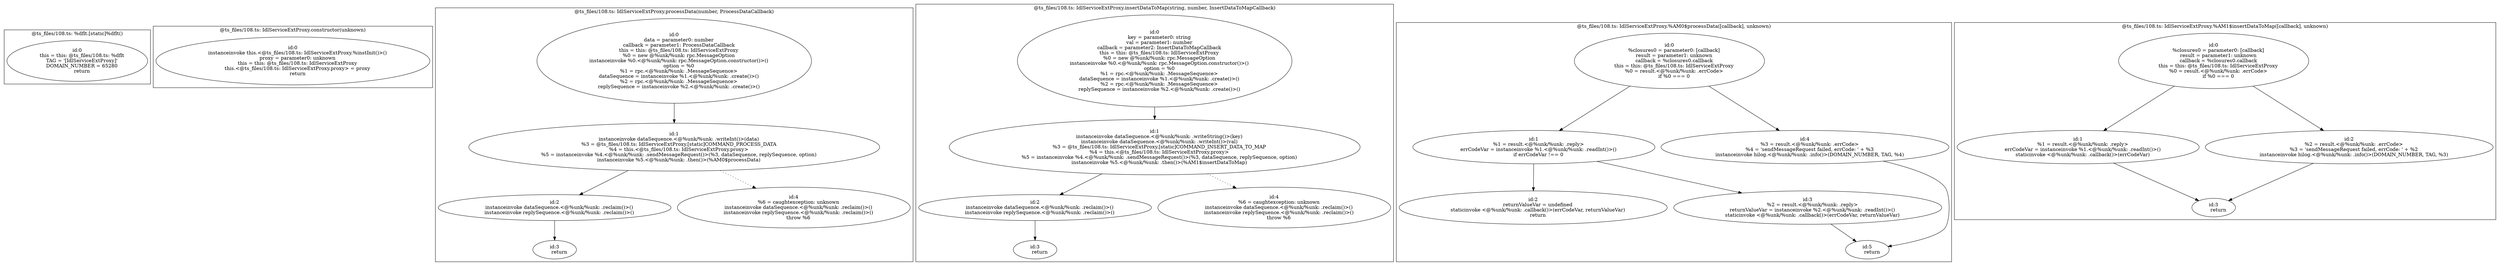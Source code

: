 digraph "108.ts" {
subgraph "cluster_@ts_files/108.ts: %dflt.[static]%dflt()" {
  label="@ts_files/108.ts: %dflt.[static]%dflt()";
  Node33730 [label="id:0
      this = this: @ts_files/108.ts: %dflt
      TAG = '[IdlServiceExtProxy]'
      DOMAIN_NUMBER = 65280
      return"];
}
subgraph "cluster_@ts_files/108.ts: IdlServiceExtProxy.constructor(unknown)" {
  label="@ts_files/108.ts: IdlServiceExtProxy.constructor(unknown)";
  Node54740 [label="id:0
      instanceinvoke this.<@ts_files/108.ts: IdlServiceExtProxy.%instInit()>()
      proxy = parameter0: unknown
      this = this: @ts_files/108.ts: IdlServiceExtProxy
      this.<@ts_files/108.ts: IdlServiceExtProxy.proxy> = proxy
      return"];
}
subgraph "cluster_@ts_files/108.ts: IdlServiceExtProxy.processData(number, ProcessDataCallback)" {
  label="@ts_files/108.ts: IdlServiceExtProxy.processData(number, ProcessDataCallback)";
  Node72320 [label="id:0
      data = parameter0: number
      callback = parameter1: ProcessDataCallback
      this = this: @ts_files/108.ts: IdlServiceExtProxy
      %0 = new @%unk/%unk: rpc.MessageOption
      instanceinvoke %0.<@%unk/%unk: rpc.MessageOption.constructor()>()
      option = %0
      %1 = rpc.<@%unk/%unk: .MessageSequence>
      dataSequence = instanceinvoke %1.<@%unk/%unk: .create()>()
      %2 = rpc.<@%unk/%unk: .MessageSequence>
      replySequence = instanceinvoke %2.<@%unk/%unk: .create()>()"];
  Node72321 [label="id:1
      instanceinvoke dataSequence.<@%unk/%unk: .writeInt()>(data)
      %3 = @ts_files/108.ts: IdlServiceExtProxy.[static]COMMAND_PROCESS_DATA
      %4 = this.<@ts_files/108.ts: IdlServiceExtProxy.proxy>
      %5 = instanceinvoke %4.<@%unk/%unk: .sendMessageRequest()>(%3, dataSequence, replySequence, option)
      instanceinvoke %5.<@%unk/%unk: .then()>(%AM0$processData)"];
  Node72322 [label="id:2
      instanceinvoke dataSequence.<@%unk/%unk: .reclaim()>()
      instanceinvoke replySequence.<@%unk/%unk: .reclaim()>()"];
  Node72323 [label="id:3
      return"];
  Node72324 [label="id:4
      %6 = caughtexception: unknown
      instanceinvoke dataSequence.<@%unk/%unk: .reclaim()>()
      instanceinvoke replySequence.<@%unk/%unk: .reclaim()>()
      throw %6"];
  Node72320 -> Node72321;
  Node72321 -> Node72322;
  Node72321 -> Node72324[style="dotted"];
  Node72322 -> Node72323;
}
subgraph "cluster_@ts_files/108.ts: IdlServiceExtProxy.insertDataToMap(string, number, InsertDataToMapCallback)" {
  label="@ts_files/108.ts: IdlServiceExtProxy.insertDataToMap(string, number, InsertDataToMapCallback)";
  Node87210 [label="id:0
      key = parameter0: string
      val = parameter1: number
      callback = parameter2: InsertDataToMapCallback
      this = this: @ts_files/108.ts: IdlServiceExtProxy
      %0 = new @%unk/%unk: rpc.MessageOption
      instanceinvoke %0.<@%unk/%unk: rpc.MessageOption.constructor()>()
      option = %0
      %1 = rpc.<@%unk/%unk: .MessageSequence>
      dataSequence = instanceinvoke %1.<@%unk/%unk: .create()>()
      %2 = rpc.<@%unk/%unk: .MessageSequence>
      replySequence = instanceinvoke %2.<@%unk/%unk: .create()>()"];
  Node87211 [label="id:1
      instanceinvoke dataSequence.<@%unk/%unk: .writeString()>(key)
      instanceinvoke dataSequence.<@%unk/%unk: .writeInt()>(val)
      %3 = @ts_files/108.ts: IdlServiceExtProxy.[static]COMMAND_INSERT_DATA_TO_MAP
      %4 = this.<@ts_files/108.ts: IdlServiceExtProxy.proxy>
      %5 = instanceinvoke %4.<@%unk/%unk: .sendMessageRequest()>(%3, dataSequence, replySequence, option)
      instanceinvoke %5.<@%unk/%unk: .then()>(%AM1$insertDataToMap)"];
  Node87212 [label="id:2
      instanceinvoke dataSequence.<@%unk/%unk: .reclaim()>()
      instanceinvoke replySequence.<@%unk/%unk: .reclaim()>()"];
  Node87213 [label="id:3
      return"];
  Node87214 [label="id:4
      %6 = caughtexception: unknown
      instanceinvoke dataSequence.<@%unk/%unk: .reclaim()>()
      instanceinvoke replySequence.<@%unk/%unk: .reclaim()>()
      throw %6"];
  Node87210 -> Node87211;
  Node87211 -> Node87212;
  Node87211 -> Node87214[style="dotted"];
  Node87212 -> Node87213;
}
subgraph "cluster_@ts_files/108.ts: IdlServiceExtProxy.%AM0$processData([callback], unknown)" {
  label="@ts_files/108.ts: IdlServiceExtProxy.%AM0$processData([callback], unknown)";
  Node67330 [label="id:0
      %closures0 = parameter0: [callback]
      result = parameter1: unknown
      callback = %closures0.callback
      this = this: @ts_files/108.ts: IdlServiceExtProxy
      %0 = result.<@%unk/%unk: .errCode>
      if %0 === 0"];
  Node67331 [label="id:1
      %1 = result.<@%unk/%unk: .reply>
      errCodeVar = instanceinvoke %1.<@%unk/%unk: .readInt()>()
      if errCodeVar !== 0"];
  Node67332 [label="id:2
      returnValueVar = undefined
      staticinvoke <@%unk/%unk: .callback()>(errCodeVar, returnValueVar)
      return"];
  Node67333 [label="id:3
      %2 = result.<@%unk/%unk: .reply>
      returnValueVar = instanceinvoke %2.<@%unk/%unk: .readInt()>()
      staticinvoke <@%unk/%unk: .callback()>(errCodeVar, returnValueVar)"];
  Node67334 [label="id:4
      %3 = result.<@%unk/%unk: .errCode>
      %4 = 'sendMessageRequest failed, errCode: ' + %3
      instanceinvoke hilog.<@%unk/%unk: .info()>(DOMAIN_NUMBER, TAG, %4)"];
  Node67335 [label="id:5
      return"];
  Node67330 -> Node67331;
  Node67330 -> Node67334;
  Node67331 -> Node67332;
  Node67331 -> Node67333;
  Node67333 -> Node67335;
  Node67334 -> Node67335;
}
subgraph "cluster_@ts_files/108.ts: IdlServiceExtProxy.%AM1$insertDataToMap([callback], unknown)" {
  label="@ts_files/108.ts: IdlServiceExtProxy.%AM1$insertDataToMap([callback], unknown)";
  Node71090 [label="id:0
      %closures0 = parameter0: [callback]
      result = parameter1: unknown
      callback = %closures0.callback
      this = this: @ts_files/108.ts: IdlServiceExtProxy
      %0 = result.<@%unk/%unk: .errCode>
      if %0 === 0"];
  Node71091 [label="id:1
      %1 = result.<@%unk/%unk: .reply>
      errCodeVar = instanceinvoke %1.<@%unk/%unk: .readInt()>()
      staticinvoke <@%unk/%unk: .callback()>(errCodeVar)"];
  Node71092 [label="id:2
      %2 = result.<@%unk/%unk: .errCode>
      %3 = 'sendMessageRequest failed, errCode: ' + %2
      instanceinvoke hilog.<@%unk/%unk: .info()>(DOMAIN_NUMBER, TAG, %3)"];
  Node71093 [label="id:3
      return"];
  Node71090 -> Node71091;
  Node71090 -> Node71092;
  Node71091 -> Node71093;
  Node71092 -> Node71093;
}
}
